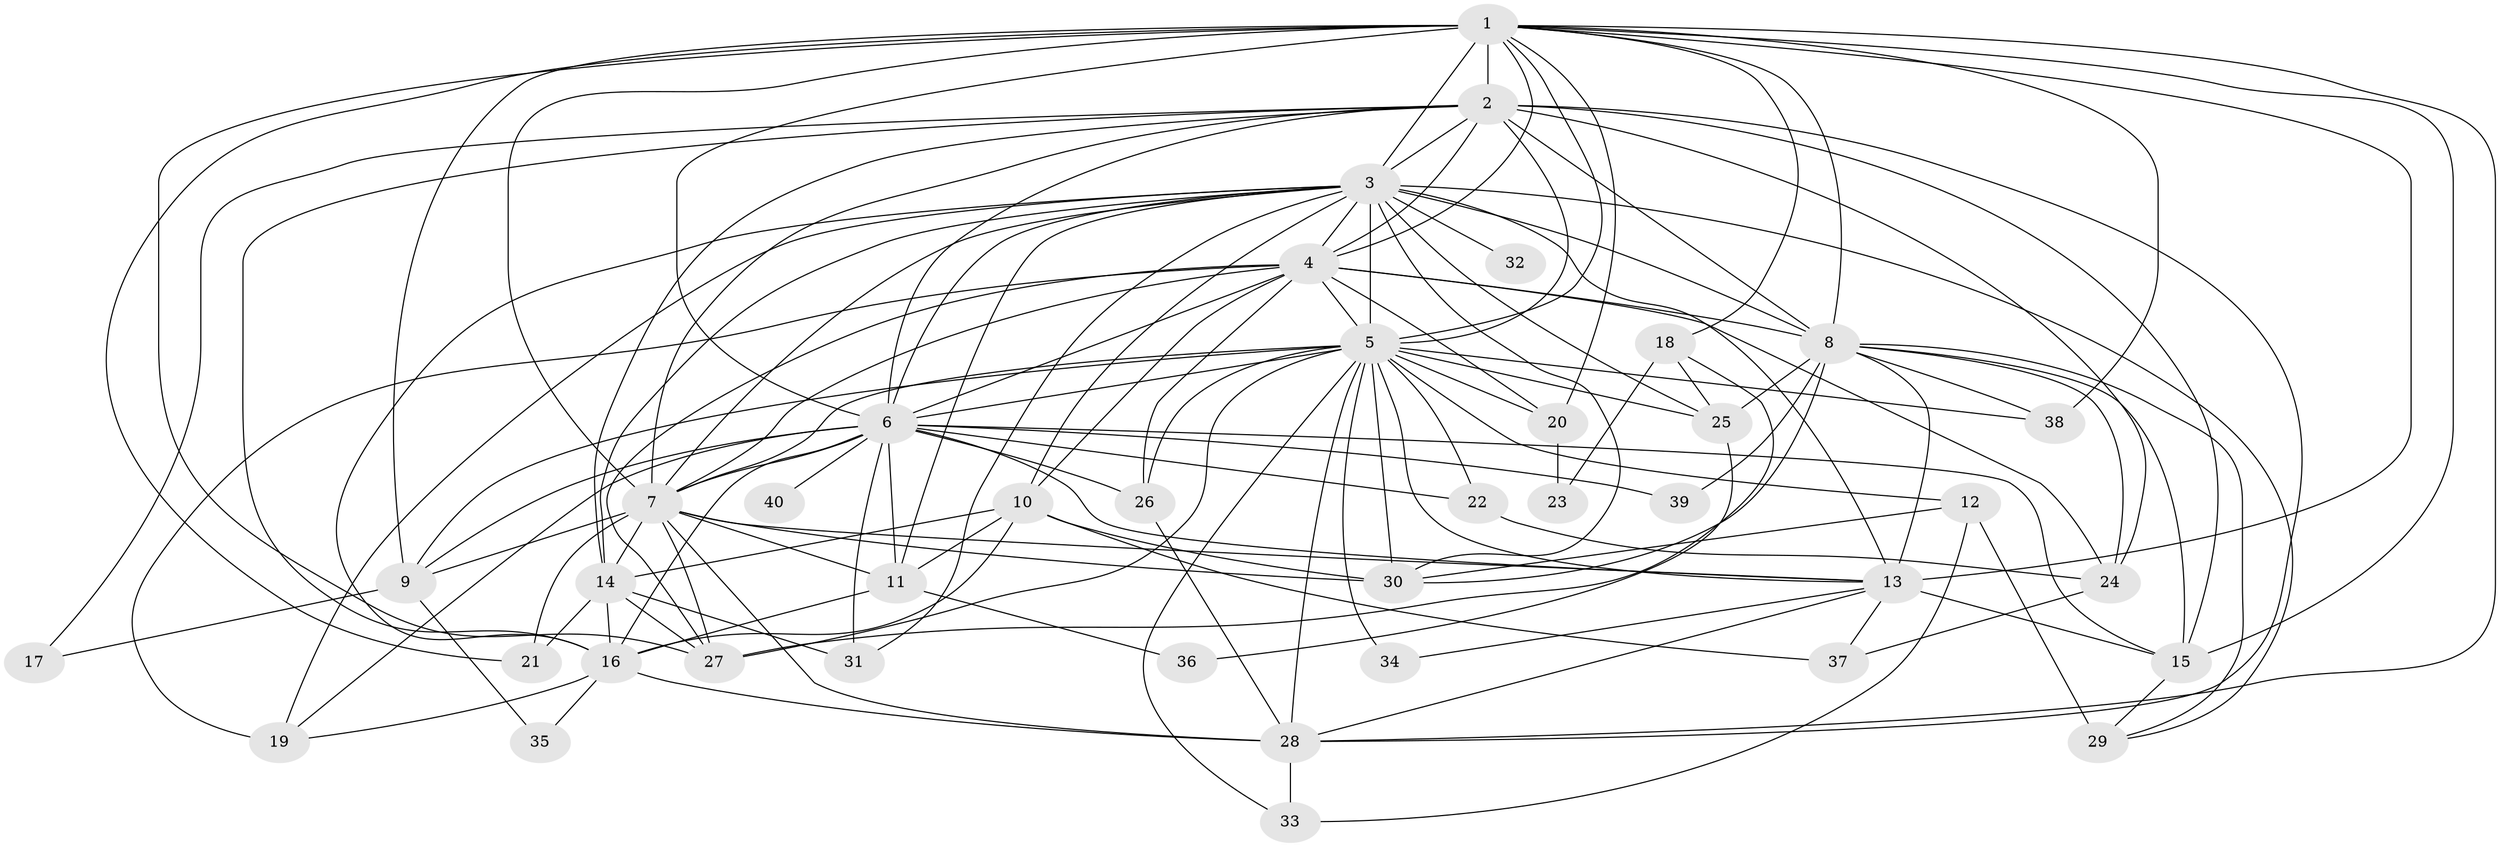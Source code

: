 // original degree distribution, {27: 0.007692307692307693, 22: 0.007692307692307693, 19: 0.007692307692307693, 33: 0.007692307692307693, 17: 0.007692307692307693, 20: 0.007692307692307693, 30: 0.007692307692307693, 16: 0.007692307692307693, 29: 0.007692307692307693, 23: 0.007692307692307693, 4: 0.09230769230769231, 5: 0.038461538461538464, 3: 0.16923076923076924, 7: 0.023076923076923078, 2: 0.5769230769230769, 12: 0.007692307692307693, 6: 0.015384615384615385}
// Generated by graph-tools (version 1.1) at 2025/49/03/04/25 22:49:58]
// undirected, 40 vertices, 130 edges
graph export_dot {
  node [color=gray90,style=filled];
  1;
  2;
  3;
  4;
  5;
  6;
  7;
  8;
  9;
  10;
  11;
  12;
  13;
  14;
  15;
  16;
  17;
  18;
  19;
  20;
  21;
  22;
  23;
  24;
  25;
  26;
  27;
  28;
  29;
  30;
  31;
  32;
  33;
  34;
  35;
  36;
  37;
  38;
  39;
  40;
  1 -- 2 [weight=2.0];
  1 -- 3 [weight=4.0];
  1 -- 4 [weight=2.0];
  1 -- 5 [weight=4.0];
  1 -- 6 [weight=12.0];
  1 -- 7 [weight=2.0];
  1 -- 8 [weight=1.0];
  1 -- 9 [weight=1.0];
  1 -- 13 [weight=9.0];
  1 -- 15 [weight=2.0];
  1 -- 18 [weight=1.0];
  1 -- 20 [weight=1.0];
  1 -- 21 [weight=1.0];
  1 -- 27 [weight=1.0];
  1 -- 28 [weight=1.0];
  1 -- 38 [weight=1.0];
  2 -- 3 [weight=2.0];
  2 -- 4 [weight=1.0];
  2 -- 5 [weight=2.0];
  2 -- 6 [weight=1.0];
  2 -- 7 [weight=2.0];
  2 -- 8 [weight=4.0];
  2 -- 14 [weight=1.0];
  2 -- 15 [weight=1.0];
  2 -- 16 [weight=1.0];
  2 -- 17 [weight=2.0];
  2 -- 24 [weight=1.0];
  2 -- 28 [weight=1.0];
  3 -- 4 [weight=2.0];
  3 -- 5 [weight=4.0];
  3 -- 6 [weight=3.0];
  3 -- 7 [weight=2.0];
  3 -- 8 [weight=1.0];
  3 -- 10 [weight=2.0];
  3 -- 11 [weight=1.0];
  3 -- 13 [weight=1.0];
  3 -- 14 [weight=1.0];
  3 -- 16 [weight=1.0];
  3 -- 19 [weight=1.0];
  3 -- 25 [weight=1.0];
  3 -- 29 [weight=1.0];
  3 -- 30 [weight=1.0];
  3 -- 31 [weight=1.0];
  3 -- 32 [weight=1.0];
  4 -- 5 [weight=3.0];
  4 -- 6 [weight=2.0];
  4 -- 7 [weight=1.0];
  4 -- 8 [weight=13.0];
  4 -- 10 [weight=2.0];
  4 -- 19 [weight=1.0];
  4 -- 20 [weight=1.0];
  4 -- 24 [weight=1.0];
  4 -- 26 [weight=1.0];
  4 -- 27 [weight=1.0];
  5 -- 6 [weight=4.0];
  5 -- 7 [weight=3.0];
  5 -- 9 [weight=1.0];
  5 -- 12 [weight=4.0];
  5 -- 13 [weight=1.0];
  5 -- 20 [weight=2.0];
  5 -- 22 [weight=1.0];
  5 -- 25 [weight=1.0];
  5 -- 26 [weight=1.0];
  5 -- 27 [weight=1.0];
  5 -- 28 [weight=1.0];
  5 -- 30 [weight=7.0];
  5 -- 33 [weight=1.0];
  5 -- 34 [weight=1.0];
  5 -- 38 [weight=1.0];
  6 -- 7 [weight=4.0];
  6 -- 9 [weight=1.0];
  6 -- 11 [weight=1.0];
  6 -- 13 [weight=3.0];
  6 -- 15 [weight=1.0];
  6 -- 16 [weight=1.0];
  6 -- 19 [weight=1.0];
  6 -- 22 [weight=1.0];
  6 -- 26 [weight=2.0];
  6 -- 31 [weight=1.0];
  6 -- 39 [weight=1.0];
  6 -- 40 [weight=1.0];
  7 -- 9 [weight=1.0];
  7 -- 11 [weight=5.0];
  7 -- 13 [weight=1.0];
  7 -- 14 [weight=1.0];
  7 -- 21 [weight=2.0];
  7 -- 27 [weight=1.0];
  7 -- 28 [weight=1.0];
  7 -- 30 [weight=1.0];
  8 -- 13 [weight=2.0];
  8 -- 15 [weight=1.0];
  8 -- 24 [weight=2.0];
  8 -- 25 [weight=2.0];
  8 -- 29 [weight=1.0];
  8 -- 30 [weight=1.0];
  8 -- 38 [weight=2.0];
  8 -- 39 [weight=1.0];
  9 -- 17 [weight=1.0];
  9 -- 35 [weight=1.0];
  10 -- 11 [weight=1.0];
  10 -- 14 [weight=1.0];
  10 -- 16 [weight=1.0];
  10 -- 30 [weight=1.0];
  10 -- 37 [weight=2.0];
  11 -- 16 [weight=1.0];
  11 -- 36 [weight=1.0];
  12 -- 29 [weight=3.0];
  12 -- 30 [weight=1.0];
  12 -- 33 [weight=1.0];
  13 -- 15 [weight=1.0];
  13 -- 28 [weight=1.0];
  13 -- 34 [weight=1.0];
  13 -- 37 [weight=1.0];
  14 -- 16 [weight=5.0];
  14 -- 21 [weight=1.0];
  14 -- 27 [weight=1.0];
  14 -- 31 [weight=1.0];
  15 -- 29 [weight=1.0];
  16 -- 19 [weight=1.0];
  16 -- 28 [weight=1.0];
  16 -- 35 [weight=1.0];
  18 -- 23 [weight=1.0];
  18 -- 25 [weight=1.0];
  18 -- 27 [weight=1.0];
  20 -- 23 [weight=1.0];
  22 -- 24 [weight=1.0];
  24 -- 37 [weight=1.0];
  25 -- 36 [weight=1.0];
  26 -- 28 [weight=1.0];
  28 -- 33 [weight=1.0];
}

